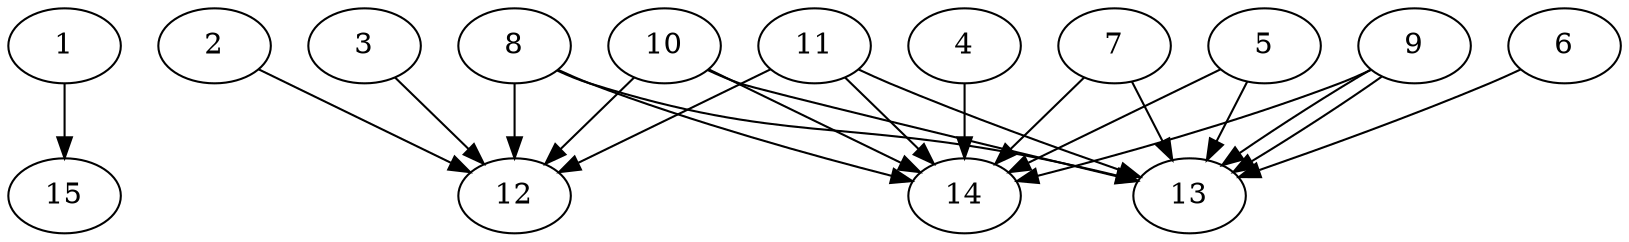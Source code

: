 // DAG automatically generated by daggen at Thu Oct  3 13:59:26 2019
// ./daggen --dot -n 15 --ccr 0.5 --fat 0.9 --regular 0.7 --density 0.7 --mindata 5242880 --maxdata 52428800 
digraph G {
  1 [size="97263616", alpha="0.07", expect_size="48631808"] 
  1 -> 15 [size ="48631808"]
  2 [size="38356992", alpha="0.08", expect_size="19178496"] 
  2 -> 12 [size ="19178496"]
  3 [size="12396544", alpha="0.13", expect_size="6198272"] 
  3 -> 12 [size ="6198272"]
  4 [size="50784256", alpha="0.16", expect_size="25392128"] 
  4 -> 14 [size ="25392128"]
  5 [size="34330624", alpha="0.09", expect_size="17165312"] 
  5 -> 13 [size ="17165312"]
  5 -> 14 [size ="17165312"]
  6 [size="37527552", alpha="0.15", expect_size="18763776"] 
  6 -> 13 [size ="18763776"]
  7 [size="34682880", alpha="0.16", expect_size="17341440"] 
  7 -> 13 [size ="17341440"]
  7 -> 14 [size ="17341440"]
  8 [size="40898560", alpha="0.07", expect_size="20449280"] 
  8 -> 12 [size ="20449280"]
  8 -> 13 [size ="20449280"]
  8 -> 14 [size ="20449280"]
  9 [size="27973632", alpha="0.18", expect_size="13986816"] 
  9 -> 13 [size ="13986816"]
  9 -> 13 [size ="13986816"]
  9 -> 14 [size ="13986816"]
  10 [size="66080768", alpha="0.09", expect_size="33040384"] 
  10 -> 12 [size ="33040384"]
  10 -> 13 [size ="33040384"]
  10 -> 14 [size ="33040384"]
  11 [size="65355776", alpha="0.03", expect_size="32677888"] 
  11 -> 12 [size ="32677888"]
  11 -> 13 [size ="32677888"]
  11 -> 14 [size ="32677888"]
  12 [size="97941504", alpha="0.19", expect_size="48970752"] 
  13 [size="41183232", alpha="0.04", expect_size="20591616"] 
  14 [size="103768064", alpha="0.15", expect_size="51884032"] 
  15 [size="87236608", alpha="0.18", expect_size="43618304"] 
}
